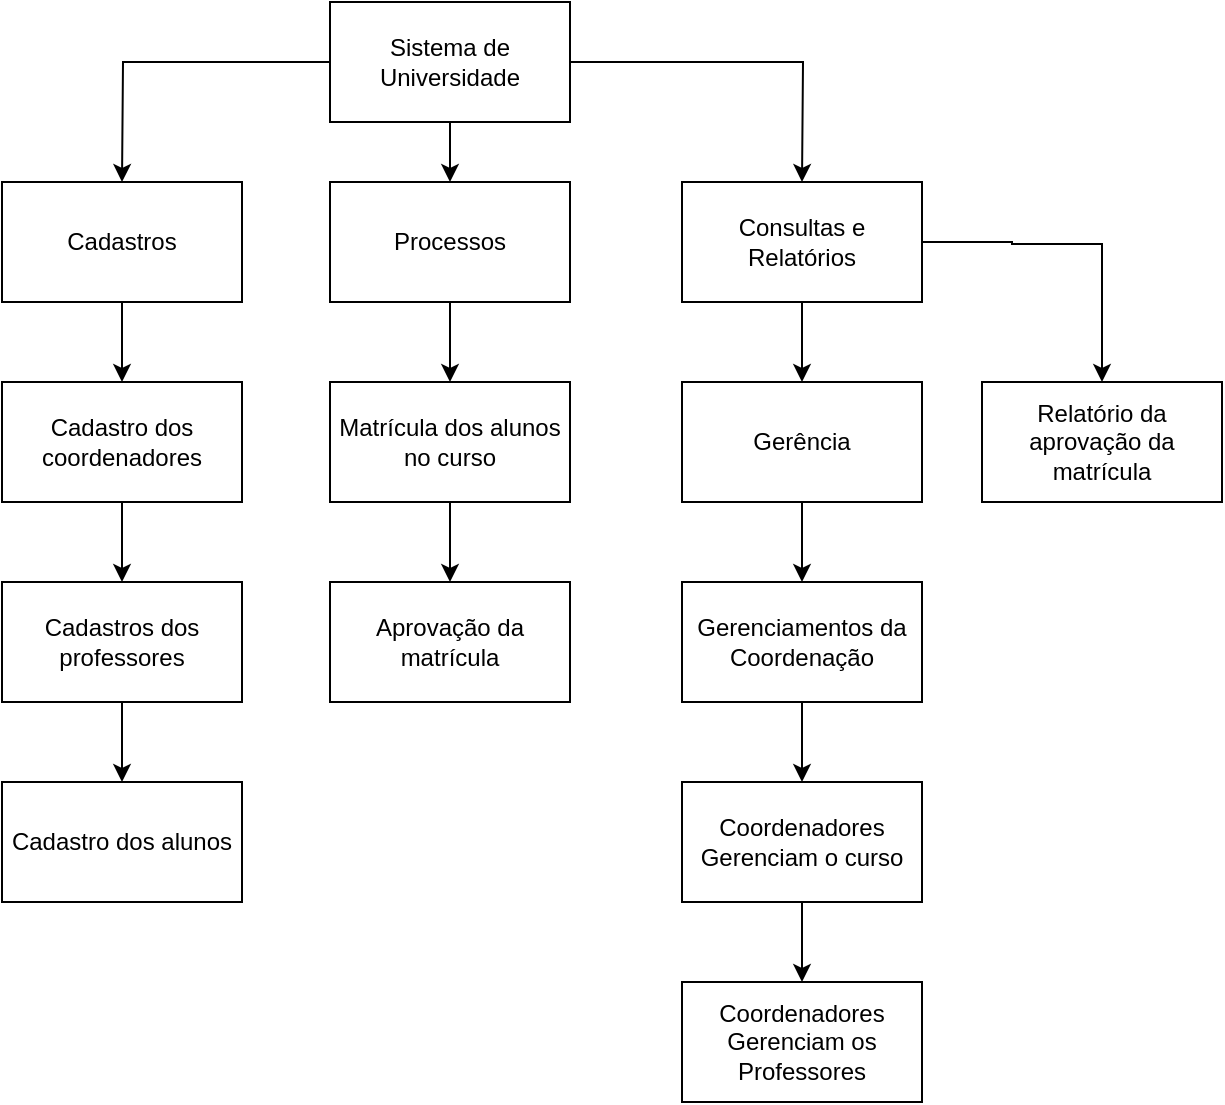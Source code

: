 <mxfile version="24.2.0" type="device">
  <diagram name="Página-1" id="8jy7NlzavpINaueEWlJj">
    <mxGraphModel dx="880" dy="1637" grid="1" gridSize="10" guides="1" tooltips="1" connect="1" arrows="1" fold="1" page="1" pageScale="1" pageWidth="827" pageHeight="1169" math="0" shadow="0">
      <root>
        <mxCell id="0" />
        <mxCell id="1" parent="0" />
        <mxCell id="jYcpDEG1LJbk8Sbic9yo-2" style="edgeStyle=orthogonalEdgeStyle;rounded=0;orthogonalLoop=1;jettySize=auto;html=1;" edge="1" parent="1" source="jYcpDEG1LJbk8Sbic9yo-1">
          <mxGeometry relative="1" as="geometry">
            <mxPoint x="250" y="-1040" as="targetPoint" />
          </mxGeometry>
        </mxCell>
        <mxCell id="jYcpDEG1LJbk8Sbic9yo-3" style="edgeStyle=orthogonalEdgeStyle;rounded=0;orthogonalLoop=1;jettySize=auto;html=1;" edge="1" parent="1" source="jYcpDEG1LJbk8Sbic9yo-1">
          <mxGeometry relative="1" as="geometry">
            <mxPoint x="590" y="-1040" as="targetPoint" />
          </mxGeometry>
        </mxCell>
        <mxCell id="jYcpDEG1LJbk8Sbic9yo-4" style="edgeStyle=orthogonalEdgeStyle;rounded=0;orthogonalLoop=1;jettySize=auto;html=1;" edge="1" parent="1" source="jYcpDEG1LJbk8Sbic9yo-1">
          <mxGeometry relative="1" as="geometry">
            <mxPoint x="414" y="-1040" as="targetPoint" />
          </mxGeometry>
        </mxCell>
        <mxCell id="jYcpDEG1LJbk8Sbic9yo-1" value="Sistema de Universidade" style="rounded=0;whiteSpace=wrap;html=1;" vertex="1" parent="1">
          <mxGeometry x="354" y="-1130" width="120" height="60" as="geometry" />
        </mxCell>
        <mxCell id="jYcpDEG1LJbk8Sbic9yo-8" style="edgeStyle=orthogonalEdgeStyle;rounded=0;orthogonalLoop=1;jettySize=auto;html=1;" edge="1" parent="1" source="jYcpDEG1LJbk8Sbic9yo-5" target="jYcpDEG1LJbk8Sbic9yo-9">
          <mxGeometry relative="1" as="geometry">
            <mxPoint x="250" y="-940" as="targetPoint" />
          </mxGeometry>
        </mxCell>
        <mxCell id="jYcpDEG1LJbk8Sbic9yo-5" value="Cadastros" style="rounded=0;whiteSpace=wrap;html=1;" vertex="1" parent="1">
          <mxGeometry x="190" y="-1040" width="120" height="60" as="geometry" />
        </mxCell>
        <mxCell id="jYcpDEG1LJbk8Sbic9yo-22" style="edgeStyle=orthogonalEdgeStyle;rounded=0;orthogonalLoop=1;jettySize=auto;html=1;" edge="1" parent="1" source="jYcpDEG1LJbk8Sbic9yo-6" target="jYcpDEG1LJbk8Sbic9yo-23">
          <mxGeometry relative="1" as="geometry">
            <mxPoint x="414" y="-940" as="targetPoint" />
          </mxGeometry>
        </mxCell>
        <mxCell id="jYcpDEG1LJbk8Sbic9yo-6" value="Processos" style="rounded=0;whiteSpace=wrap;html=1;" vertex="1" parent="1">
          <mxGeometry x="354" y="-1040" width="120" height="60" as="geometry" />
        </mxCell>
        <mxCell id="jYcpDEG1LJbk8Sbic9yo-12" style="edgeStyle=orthogonalEdgeStyle;rounded=0;orthogonalLoop=1;jettySize=auto;html=1;" edge="1" parent="1" source="jYcpDEG1LJbk8Sbic9yo-7" target="jYcpDEG1LJbk8Sbic9yo-13">
          <mxGeometry relative="1" as="geometry">
            <mxPoint x="590" y="-740" as="targetPoint" />
          </mxGeometry>
        </mxCell>
        <mxCell id="jYcpDEG1LJbk8Sbic9yo-7" value="Gerenciamentos da Coordenação" style="rounded=0;whiteSpace=wrap;html=1;" vertex="1" parent="1">
          <mxGeometry x="530" y="-840" width="120" height="60" as="geometry" />
        </mxCell>
        <mxCell id="jYcpDEG1LJbk8Sbic9yo-10" style="edgeStyle=orthogonalEdgeStyle;rounded=0;orthogonalLoop=1;jettySize=auto;html=1;" edge="1" parent="1" source="jYcpDEG1LJbk8Sbic9yo-9" target="jYcpDEG1LJbk8Sbic9yo-11">
          <mxGeometry relative="1" as="geometry">
            <mxPoint x="250" y="-840" as="targetPoint" />
          </mxGeometry>
        </mxCell>
        <mxCell id="jYcpDEG1LJbk8Sbic9yo-9" value="Cadastro dos coordenadores" style="rounded=0;whiteSpace=wrap;html=1;" vertex="1" parent="1">
          <mxGeometry x="190" y="-940" width="120" height="60" as="geometry" />
        </mxCell>
        <mxCell id="jYcpDEG1LJbk8Sbic9yo-18" style="edgeStyle=orthogonalEdgeStyle;rounded=0;orthogonalLoop=1;jettySize=auto;html=1;" edge="1" parent="1" source="jYcpDEG1LJbk8Sbic9yo-11" target="jYcpDEG1LJbk8Sbic9yo-19">
          <mxGeometry relative="1" as="geometry">
            <mxPoint x="250" y="-740" as="targetPoint" />
          </mxGeometry>
        </mxCell>
        <mxCell id="jYcpDEG1LJbk8Sbic9yo-11" value="Cadastros dos professores" style="rounded=0;whiteSpace=wrap;html=1;" vertex="1" parent="1">
          <mxGeometry x="190" y="-840" width="120" height="60" as="geometry" />
        </mxCell>
        <mxCell id="jYcpDEG1LJbk8Sbic9yo-14" style="edgeStyle=orthogonalEdgeStyle;rounded=0;orthogonalLoop=1;jettySize=auto;html=1;" edge="1" parent="1" source="jYcpDEG1LJbk8Sbic9yo-13" target="jYcpDEG1LJbk8Sbic9yo-15">
          <mxGeometry relative="1" as="geometry">
            <mxPoint x="590" y="-650" as="targetPoint" />
          </mxGeometry>
        </mxCell>
        <mxCell id="jYcpDEG1LJbk8Sbic9yo-13" value="Coordenadores Gerenciam o curso" style="rounded=0;whiteSpace=wrap;html=1;" vertex="1" parent="1">
          <mxGeometry x="530" y="-740" width="120" height="60" as="geometry" />
        </mxCell>
        <mxCell id="jYcpDEG1LJbk8Sbic9yo-15" value="Coordenadores Gerenciam os Professores" style="rounded=0;whiteSpace=wrap;html=1;" vertex="1" parent="1">
          <mxGeometry x="530" y="-640" width="120" height="60" as="geometry" />
        </mxCell>
        <mxCell id="jYcpDEG1LJbk8Sbic9yo-17" style="edgeStyle=orthogonalEdgeStyle;rounded=0;orthogonalLoop=1;jettySize=auto;html=1;entryX=0.5;entryY=0;entryDx=0;entryDy=0;" edge="1" parent="1" source="jYcpDEG1LJbk8Sbic9yo-16" target="jYcpDEG1LJbk8Sbic9yo-7">
          <mxGeometry relative="1" as="geometry" />
        </mxCell>
        <mxCell id="jYcpDEG1LJbk8Sbic9yo-16" value="Gerência" style="rounded=0;whiteSpace=wrap;html=1;" vertex="1" parent="1">
          <mxGeometry x="530" y="-940" width="120" height="60" as="geometry" />
        </mxCell>
        <mxCell id="jYcpDEG1LJbk8Sbic9yo-19" value="Cadastro dos alunos" style="rounded=0;whiteSpace=wrap;html=1;" vertex="1" parent="1">
          <mxGeometry x="190" y="-740" width="120" height="60" as="geometry" />
        </mxCell>
        <mxCell id="jYcpDEG1LJbk8Sbic9yo-21" style="edgeStyle=orthogonalEdgeStyle;rounded=0;orthogonalLoop=1;jettySize=auto;html=1;entryX=0.5;entryY=0;entryDx=0;entryDy=0;" edge="1" parent="1" source="jYcpDEG1LJbk8Sbic9yo-20" target="jYcpDEG1LJbk8Sbic9yo-16">
          <mxGeometry relative="1" as="geometry" />
        </mxCell>
        <mxCell id="jYcpDEG1LJbk8Sbic9yo-27" style="edgeStyle=orthogonalEdgeStyle;rounded=0;orthogonalLoop=1;jettySize=auto;html=1;" edge="1" parent="1" source="jYcpDEG1LJbk8Sbic9yo-20">
          <mxGeometry relative="1" as="geometry">
            <mxPoint x="740" y="-940" as="targetPoint" />
            <Array as="points">
              <mxPoint x="695" y="-1010" />
              <mxPoint x="695" y="-1009" />
            </Array>
          </mxGeometry>
        </mxCell>
        <mxCell id="jYcpDEG1LJbk8Sbic9yo-20" value="Consultas e Relatórios" style="rounded=0;whiteSpace=wrap;html=1;" vertex="1" parent="1">
          <mxGeometry x="530" y="-1040" width="120" height="60" as="geometry" />
        </mxCell>
        <mxCell id="jYcpDEG1LJbk8Sbic9yo-24" style="edgeStyle=orthogonalEdgeStyle;rounded=0;orthogonalLoop=1;jettySize=auto;html=1;" edge="1" parent="1" source="jYcpDEG1LJbk8Sbic9yo-23" target="jYcpDEG1LJbk8Sbic9yo-25">
          <mxGeometry relative="1" as="geometry">
            <mxPoint x="414" y="-840" as="targetPoint" />
          </mxGeometry>
        </mxCell>
        <mxCell id="jYcpDEG1LJbk8Sbic9yo-23" value="Matrícula dos alunos no curso" style="rounded=0;whiteSpace=wrap;html=1;" vertex="1" parent="1">
          <mxGeometry x="354" y="-940" width="120" height="60" as="geometry" />
        </mxCell>
        <mxCell id="jYcpDEG1LJbk8Sbic9yo-25" value="Aprovação da matrícula" style="rounded=0;whiteSpace=wrap;html=1;" vertex="1" parent="1">
          <mxGeometry x="354" y="-840" width="120" height="60" as="geometry" />
        </mxCell>
        <mxCell id="jYcpDEG1LJbk8Sbic9yo-28" value="Relatório da aprovação da matrícula" style="rounded=0;whiteSpace=wrap;html=1;" vertex="1" parent="1">
          <mxGeometry x="680" y="-940" width="120" height="60" as="geometry" />
        </mxCell>
      </root>
    </mxGraphModel>
  </diagram>
</mxfile>

